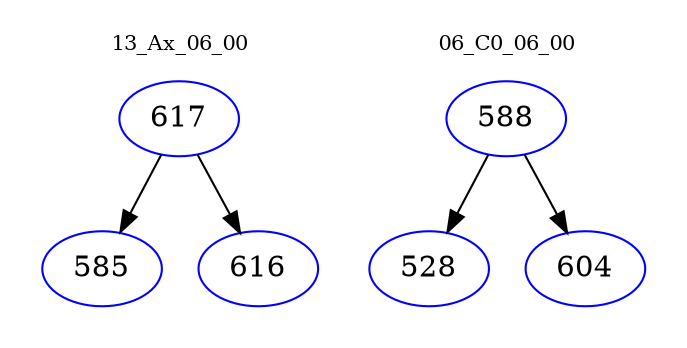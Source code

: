 digraph{
subgraph cluster_0 {
color = white
label = "13_Ax_06_00";
fontsize=10;
T0_617 [label="617", color="blue"]
T0_617 -> T0_585 [color="black"]
T0_585 [label="585", color="blue"]
T0_617 -> T0_616 [color="black"]
T0_616 [label="616", color="blue"]
}
subgraph cluster_1 {
color = white
label = "06_C0_06_00";
fontsize=10;
T1_588 [label="588", color="blue"]
T1_588 -> T1_528 [color="black"]
T1_528 [label="528", color="blue"]
T1_588 -> T1_604 [color="black"]
T1_604 [label="604", color="blue"]
}
}
